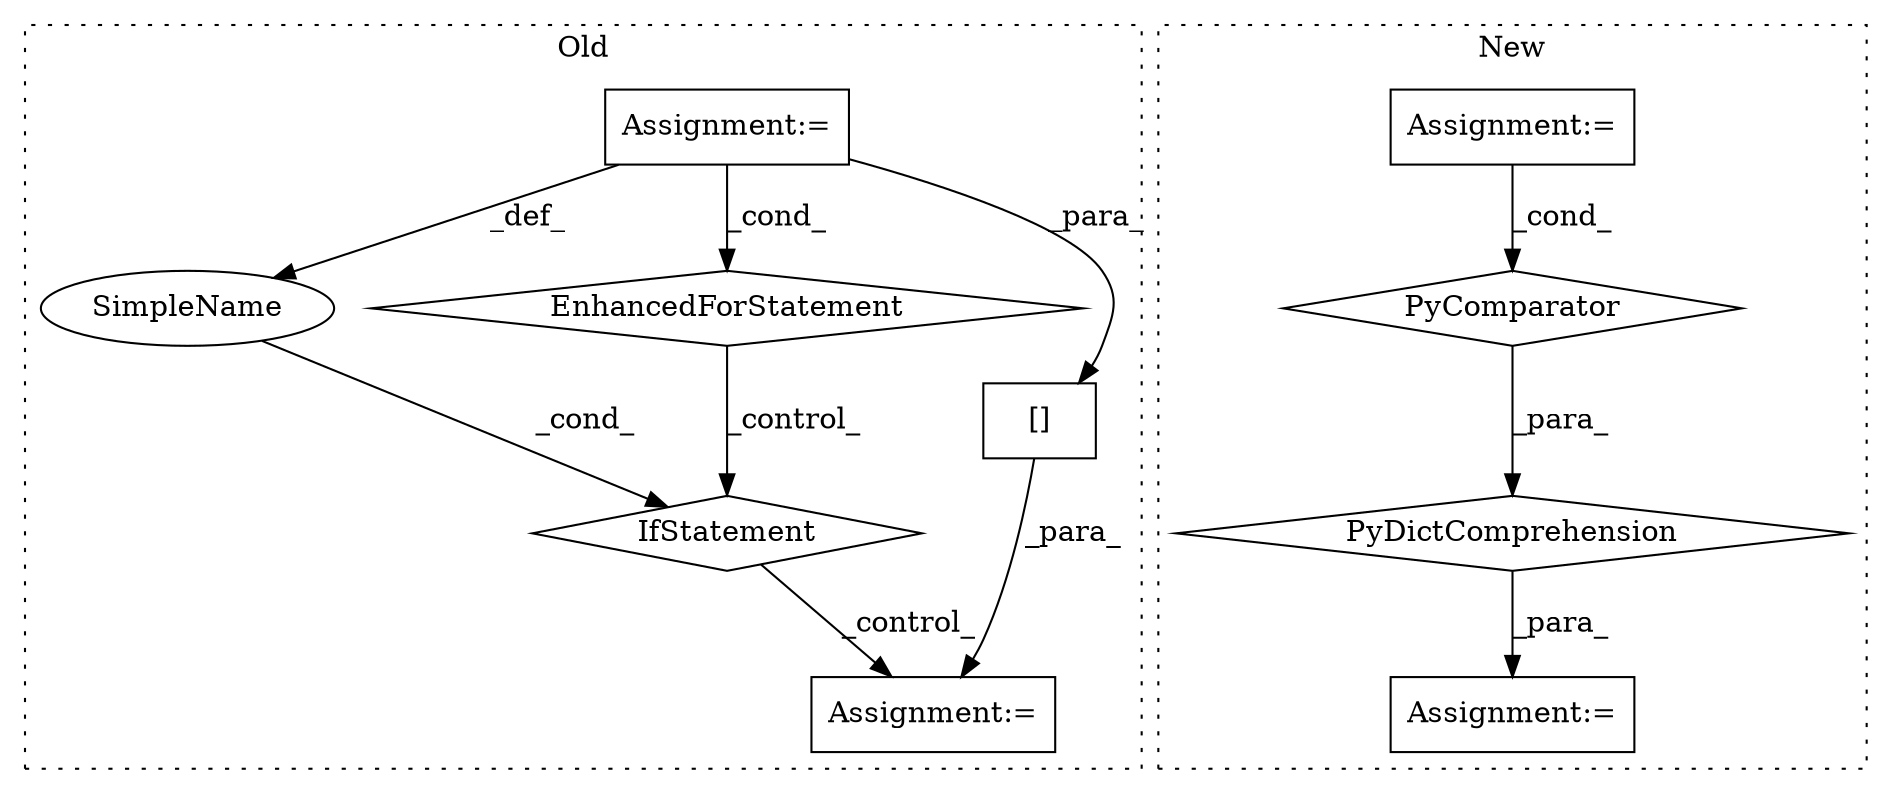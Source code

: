 digraph G {
subgraph cluster0 {
1 [label="IfStatement" a="25" s="561,577" l="4,2" shape="diamond"];
6 [label="Assignment:=" a="7" s="608" l="1" shape="box"];
7 [label="SimpleName" a="42" s="" l="" shape="ellipse"];
8 [label="EnhancedForStatement" a="70" s="462,537" l="53,2" shape="diamond"];
9 [label="[]" a="2" s="609,618" l="7,1" shape="box"];
10 [label="Assignment:=" a="7" s="462,537" l="53,2" shape="box"];
label = "Old";
style="dotted";
}
subgraph cluster1 {
2 [label="PyDictComprehension" a="110" s="459" l="121" shape="diamond"];
3 [label="PyComparator" a="113" s="534" l="38" shape="diamond"];
4 [label="Assignment:=" a="7" s="534" l="38" shape="box"];
5 [label="Assignment:=" a="7" s="447" l="12" shape="box"];
label = "New";
style="dotted";
}
1 -> 6 [label="_control_"];
2 -> 5 [label="_para_"];
3 -> 2 [label="_para_"];
4 -> 3 [label="_cond_"];
7 -> 1 [label="_cond_"];
8 -> 1 [label="_control_"];
9 -> 6 [label="_para_"];
10 -> 9 [label="_para_"];
10 -> 8 [label="_cond_"];
10 -> 7 [label="_def_"];
}
